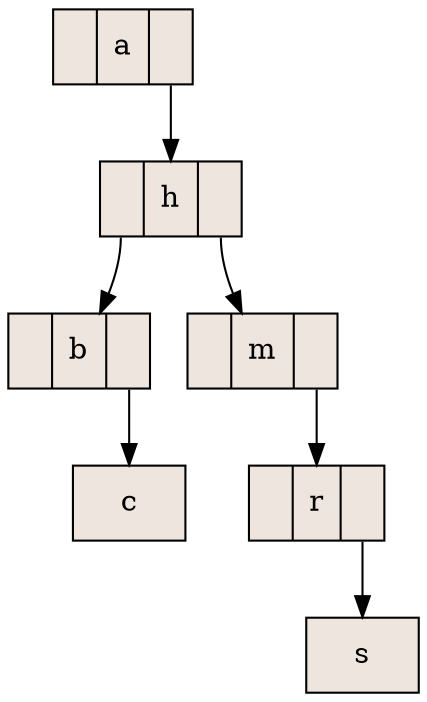 digraph grafica{
rankdir=TB;
node [shape = record, style=filled, fillcolor=seashell2];

nodo5s [label ="s"];
nodo4r [label ="<C0>|r|<C1>"];
nodo4r:C1->nodo5s
nodo3m [label ="<C0>|m|<C1>"];
nodo3m:C1->nodo4r
nodo4c [label ="c"];
nodo3b [label ="<C0>|b|<C1>"];
nodo3b:C1->nodo4c
nodo2h [label ="<C0>|h|<C1>"];
nodo2h:C0->nodo3b
nodo2h:C1->nodo3m
nodo1a [label ="<C0>|a|<C1>"];
nodo1a:C1->nodo2h
}